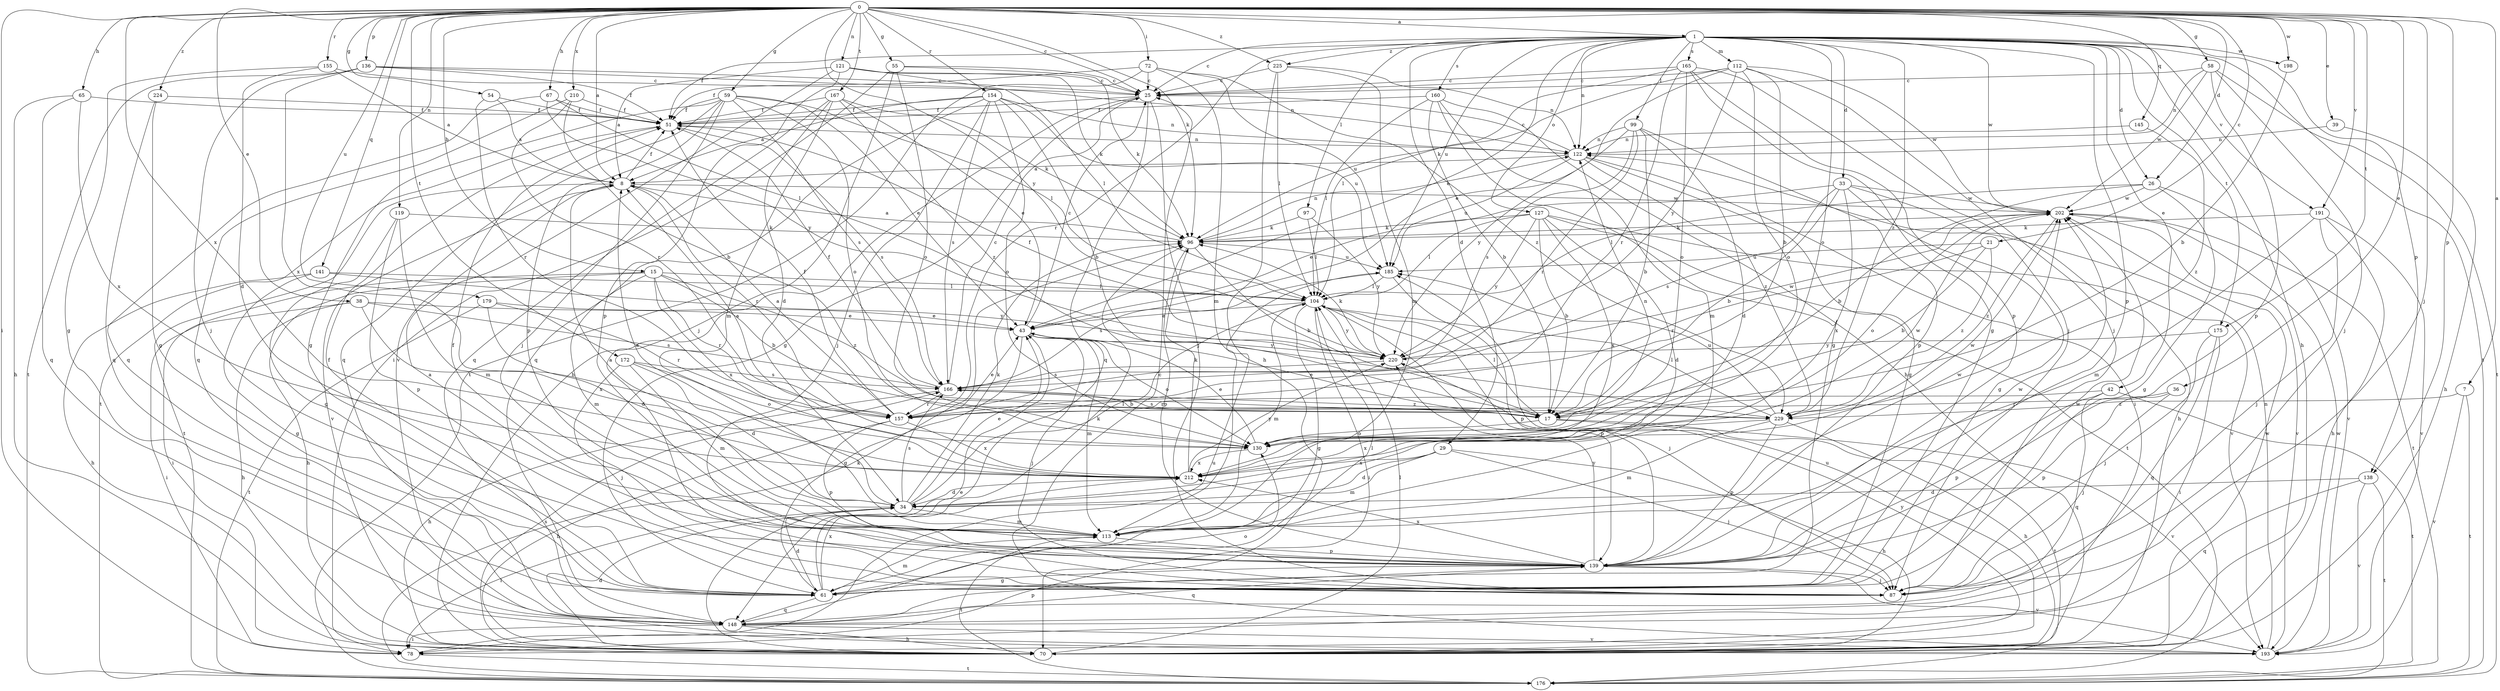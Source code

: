 strict digraph  {
0;
1;
7;
8;
15;
17;
21;
25;
26;
29;
33;
34;
36;
38;
39;
42;
43;
51;
54;
55;
58;
59;
61;
65;
67;
70;
72;
78;
87;
96;
97;
99;
104;
112;
113;
119;
121;
122;
127;
130;
136;
138;
139;
141;
145;
148;
154;
155;
157;
160;
165;
166;
167;
172;
175;
176;
179;
185;
191;
193;
198;
202;
210;
212;
220;
224;
225;
229;
0 -> 1  [label=a];
0 -> 7  [label=a];
0 -> 8  [label=a];
0 -> 15  [label=b];
0 -> 21  [label=c];
0 -> 25  [label=c];
0 -> 26  [label=d];
0 -> 36  [label=e];
0 -> 38  [label=e];
0 -> 39  [label=e];
0 -> 54  [label=g];
0 -> 55  [label=g];
0 -> 58  [label=g];
0 -> 59  [label=g];
0 -> 65  [label=h];
0 -> 67  [label=h];
0 -> 72  [label=i];
0 -> 78  [label=i];
0 -> 87  [label=j];
0 -> 96  [label=k];
0 -> 119  [label=n];
0 -> 121  [label=n];
0 -> 136  [label=p];
0 -> 138  [label=p];
0 -> 141  [label=q];
0 -> 145  [label=q];
0 -> 154  [label=r];
0 -> 155  [label=r];
0 -> 167  [label=t];
0 -> 172  [label=t];
0 -> 175  [label=t];
0 -> 179  [label=u];
0 -> 191  [label=v];
0 -> 198  [label=w];
0 -> 210  [label=x];
0 -> 212  [label=x];
0 -> 220  [label=y];
0 -> 224  [label=z];
0 -> 225  [label=z];
1 -> 25  [label=c];
1 -> 26  [label=d];
1 -> 29  [label=d];
1 -> 33  [label=d];
1 -> 42  [label=e];
1 -> 43  [label=e];
1 -> 51  [label=f];
1 -> 70  [label=h];
1 -> 97  [label=l];
1 -> 99  [label=l];
1 -> 112  [label=m];
1 -> 122  [label=n];
1 -> 127  [label=o];
1 -> 130  [label=o];
1 -> 138  [label=p];
1 -> 139  [label=p];
1 -> 157  [label=r];
1 -> 160  [label=s];
1 -> 165  [label=s];
1 -> 175  [label=t];
1 -> 176  [label=t];
1 -> 185  [label=u];
1 -> 191  [label=v];
1 -> 198  [label=w];
1 -> 202  [label=w];
1 -> 225  [label=z];
1 -> 229  [label=z];
7 -> 176  [label=t];
7 -> 193  [label=v];
7 -> 229  [label=z];
8 -> 51  [label=f];
8 -> 157  [label=r];
8 -> 176  [label=t];
8 -> 193  [label=v];
8 -> 202  [label=w];
15 -> 17  [label=b];
15 -> 70  [label=h];
15 -> 78  [label=i];
15 -> 104  [label=l];
15 -> 113  [label=m];
15 -> 157  [label=r];
15 -> 212  [label=x];
15 -> 229  [label=z];
17 -> 43  [label=e];
17 -> 104  [label=l];
17 -> 130  [label=o];
17 -> 166  [label=s];
17 -> 176  [label=t];
17 -> 193  [label=v];
21 -> 17  [label=b];
21 -> 157  [label=r];
21 -> 185  [label=u];
21 -> 229  [label=z];
25 -> 51  [label=f];
25 -> 61  [label=g];
25 -> 70  [label=h];
25 -> 87  [label=j];
25 -> 148  [label=q];
26 -> 17  [label=b];
26 -> 61  [label=g];
26 -> 104  [label=l];
26 -> 193  [label=v];
26 -> 202  [label=w];
29 -> 34  [label=d];
29 -> 70  [label=h];
29 -> 87  [label=j];
29 -> 113  [label=m];
29 -> 212  [label=x];
33 -> 17  [label=b];
33 -> 43  [label=e];
33 -> 61  [label=g];
33 -> 70  [label=h];
33 -> 166  [label=s];
33 -> 202  [label=w];
33 -> 212  [label=x];
34 -> 8  [label=a];
34 -> 43  [label=e];
34 -> 78  [label=i];
34 -> 96  [label=k];
34 -> 104  [label=l];
34 -> 113  [label=m];
34 -> 166  [label=s];
36 -> 87  [label=j];
36 -> 139  [label=p];
36 -> 157  [label=r];
38 -> 43  [label=e];
38 -> 70  [label=h];
38 -> 78  [label=i];
38 -> 166  [label=s];
38 -> 212  [label=x];
39 -> 70  [label=h];
39 -> 122  [label=n];
42 -> 139  [label=p];
42 -> 148  [label=q];
42 -> 157  [label=r];
42 -> 176  [label=t];
43 -> 25  [label=c];
43 -> 61  [label=g];
43 -> 87  [label=j];
43 -> 113  [label=m];
43 -> 130  [label=o];
43 -> 220  [label=y];
51 -> 122  [label=n];
51 -> 166  [label=s];
51 -> 176  [label=t];
54 -> 8  [label=a];
54 -> 51  [label=f];
54 -> 157  [label=r];
55 -> 25  [label=c];
55 -> 78  [label=i];
55 -> 87  [label=j];
55 -> 96  [label=k];
55 -> 130  [label=o];
58 -> 25  [label=c];
58 -> 87  [label=j];
58 -> 122  [label=n];
58 -> 139  [label=p];
58 -> 176  [label=t];
58 -> 202  [label=w];
59 -> 43  [label=e];
59 -> 51  [label=f];
59 -> 61  [label=g];
59 -> 87  [label=j];
59 -> 104  [label=l];
59 -> 130  [label=o];
59 -> 139  [label=p];
59 -> 148  [label=q];
59 -> 166  [label=s];
61 -> 34  [label=d];
61 -> 51  [label=f];
61 -> 96  [label=k];
61 -> 104  [label=l];
61 -> 113  [label=m];
61 -> 148  [label=q];
61 -> 202  [label=w];
61 -> 212  [label=x];
65 -> 51  [label=f];
65 -> 70  [label=h];
65 -> 148  [label=q];
65 -> 212  [label=x];
67 -> 51  [label=f];
67 -> 104  [label=l];
67 -> 148  [label=q];
67 -> 220  [label=y];
70 -> 34  [label=d];
70 -> 43  [label=e];
70 -> 104  [label=l];
70 -> 166  [label=s];
70 -> 185  [label=u];
70 -> 202  [label=w];
70 -> 220  [label=y];
72 -> 25  [label=c];
72 -> 51  [label=f];
72 -> 113  [label=m];
72 -> 176  [label=t];
72 -> 185  [label=u];
72 -> 229  [label=z];
78 -> 176  [label=t];
78 -> 185  [label=u];
96 -> 8  [label=a];
96 -> 17  [label=b];
96 -> 122  [label=n];
96 -> 139  [label=p];
96 -> 185  [label=u];
97 -> 96  [label=k];
97 -> 104  [label=l];
97 -> 220  [label=y];
99 -> 17  [label=b];
99 -> 34  [label=d];
99 -> 122  [label=n];
99 -> 139  [label=p];
99 -> 157  [label=r];
99 -> 166  [label=s];
99 -> 220  [label=y];
104 -> 43  [label=e];
104 -> 61  [label=g];
104 -> 78  [label=i];
104 -> 87  [label=j];
104 -> 113  [label=m];
104 -> 139  [label=p];
104 -> 220  [label=y];
112 -> 17  [label=b];
112 -> 25  [label=c];
112 -> 43  [label=e];
112 -> 87  [label=j];
112 -> 96  [label=k];
112 -> 130  [label=o];
112 -> 202  [label=w];
112 -> 220  [label=y];
113 -> 8  [label=a];
113 -> 139  [label=p];
113 -> 176  [label=t];
113 -> 202  [label=w];
119 -> 61  [label=g];
119 -> 96  [label=k];
119 -> 113  [label=m];
119 -> 139  [label=p];
121 -> 8  [label=a];
121 -> 25  [label=c];
121 -> 96  [label=k];
121 -> 104  [label=l];
121 -> 139  [label=p];
121 -> 193  [label=v];
122 -> 8  [label=a];
122 -> 25  [label=c];
122 -> 61  [label=g];
122 -> 78  [label=i];
122 -> 185  [label=u];
122 -> 229  [label=z];
127 -> 17  [label=b];
127 -> 34  [label=d];
127 -> 96  [label=k];
127 -> 104  [label=l];
127 -> 176  [label=t];
127 -> 193  [label=v];
127 -> 212  [label=x];
127 -> 220  [label=y];
130 -> 8  [label=a];
130 -> 43  [label=e];
130 -> 122  [label=n];
130 -> 202  [label=w];
130 -> 212  [label=x];
136 -> 25  [label=c];
136 -> 51  [label=f];
136 -> 87  [label=j];
136 -> 122  [label=n];
136 -> 176  [label=t];
136 -> 212  [label=x];
138 -> 34  [label=d];
138 -> 148  [label=q];
138 -> 176  [label=t];
138 -> 193  [label=v];
139 -> 8  [label=a];
139 -> 51  [label=f];
139 -> 61  [label=g];
139 -> 87  [label=j];
139 -> 148  [label=q];
139 -> 193  [label=v];
139 -> 202  [label=w];
139 -> 212  [label=x];
139 -> 220  [label=y];
141 -> 61  [label=g];
141 -> 70  [label=h];
141 -> 104  [label=l];
141 -> 220  [label=y];
145 -> 122  [label=n];
145 -> 229  [label=z];
148 -> 70  [label=h];
148 -> 78  [label=i];
148 -> 130  [label=o];
148 -> 139  [label=p];
148 -> 193  [label=v];
154 -> 8  [label=a];
154 -> 17  [label=b];
154 -> 51  [label=f];
154 -> 87  [label=j];
154 -> 122  [label=n];
154 -> 130  [label=o];
154 -> 148  [label=q];
154 -> 166  [label=s];
154 -> 185  [label=u];
155 -> 8  [label=a];
155 -> 25  [label=c];
155 -> 34  [label=d];
155 -> 61  [label=g];
157 -> 8  [label=a];
157 -> 43  [label=e];
157 -> 51  [label=f];
157 -> 70  [label=h];
157 -> 139  [label=p];
157 -> 212  [label=x];
160 -> 17  [label=b];
160 -> 51  [label=f];
160 -> 61  [label=g];
160 -> 70  [label=h];
160 -> 104  [label=l];
160 -> 113  [label=m];
165 -> 25  [label=c];
165 -> 61  [label=g];
165 -> 87  [label=j];
165 -> 104  [label=l];
165 -> 130  [label=o];
165 -> 139  [label=p];
165 -> 157  [label=r];
166 -> 17  [label=b];
166 -> 25  [label=c];
166 -> 51  [label=f];
166 -> 70  [label=h];
166 -> 157  [label=r];
166 -> 229  [label=z];
167 -> 34  [label=d];
167 -> 43  [label=e];
167 -> 51  [label=f];
167 -> 96  [label=k];
167 -> 113  [label=m];
167 -> 148  [label=q];
167 -> 229  [label=z];
172 -> 34  [label=d];
172 -> 87  [label=j];
172 -> 113  [label=m];
172 -> 130  [label=o];
172 -> 166  [label=s];
175 -> 78  [label=i];
175 -> 87  [label=j];
175 -> 148  [label=q];
175 -> 220  [label=y];
176 -> 96  [label=k];
179 -> 34  [label=d];
179 -> 43  [label=e];
179 -> 157  [label=r];
179 -> 176  [label=t];
185 -> 104  [label=l];
185 -> 139  [label=p];
185 -> 166  [label=s];
191 -> 70  [label=h];
191 -> 87  [label=j];
191 -> 96  [label=k];
191 -> 113  [label=m];
191 -> 193  [label=v];
193 -> 25  [label=c];
193 -> 122  [label=n];
193 -> 202  [label=w];
198 -> 17  [label=b];
202 -> 96  [label=k];
202 -> 130  [label=o];
202 -> 176  [label=t];
202 -> 193  [label=v];
202 -> 229  [label=z];
210 -> 17  [label=b];
210 -> 51  [label=f];
210 -> 148  [label=q];
210 -> 157  [label=r];
212 -> 34  [label=d];
212 -> 96  [label=k];
212 -> 202  [label=w];
212 -> 220  [label=y];
220 -> 51  [label=f];
220 -> 96  [label=k];
220 -> 166  [label=s];
220 -> 202  [label=w];
224 -> 51  [label=f];
224 -> 61  [label=g];
224 -> 148  [label=q];
225 -> 25  [label=c];
225 -> 70  [label=h];
225 -> 104  [label=l];
225 -> 113  [label=m];
225 -> 122  [label=n];
229 -> 70  [label=h];
229 -> 104  [label=l];
229 -> 113  [label=m];
229 -> 139  [label=p];
229 -> 185  [label=u];
229 -> 212  [label=x];
}
